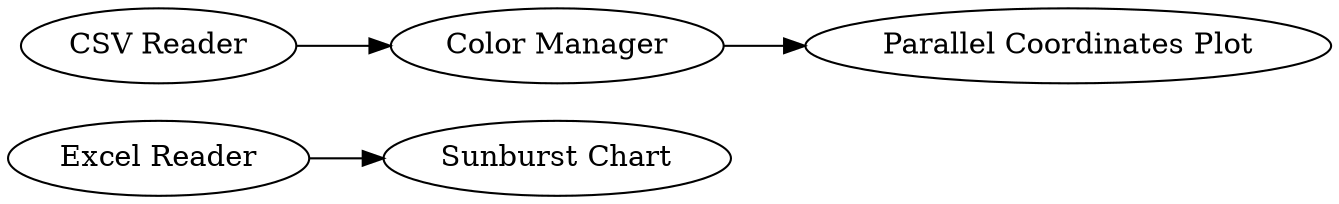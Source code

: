 digraph {
	7 [label="Sunburst Chart"]
	10 [label="Parallel Coordinates Plot"]
	12 [label="Color Manager"]
	16 [label="Excel Reader"]
	17 [label="CSV Reader"]
	12 -> 10
	16 -> 7
	17 -> 12
	rankdir=LR
}
